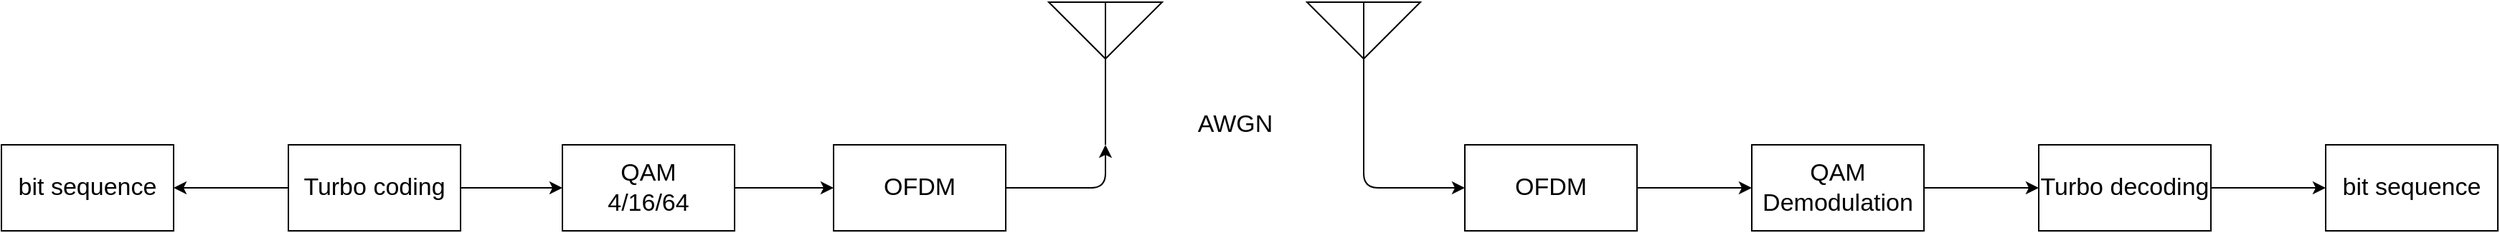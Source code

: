 <mxfile>
    <diagram id="8MXCeMSF8xFXixCwJtfb" name="Page-1">
        <mxGraphModel dx="2786" dy="1116" grid="1" gridSize="10" guides="1" tooltips="1" connect="1" arrows="1" fold="1" page="1" pageScale="1" pageWidth="850" pageHeight="1100" math="0" shadow="0">
            <root>
                <mxCell id="0"/>
                <mxCell id="1" parent="0"/>
                <mxCell id="2" value="" style="verticalLabelPosition=bottom;shadow=0;dashed=0;align=center;html=1;verticalAlign=top;shape=mxgraph.electrical.radio.aerial_-_antenna_2;fontSize=17;" parent="1" vertex="1">
                    <mxGeometry x="320" y="220" width="79" height="100" as="geometry"/>
                </mxCell>
                <mxCell id="4" style="edgeStyle=orthogonalEdgeStyle;html=1;entryX=0.5;entryY=1;entryDx=0;entryDy=0;entryPerimeter=0;fontSize=17;" parent="1" source="3" target="2" edge="1">
                    <mxGeometry relative="1" as="geometry"/>
                </mxCell>
                <mxCell id="3" value="OFDM" style="rounded=0;whiteSpace=wrap;html=1;fontSize=17;" parent="1" vertex="1">
                    <mxGeometry x="170" y="320" width="120" height="60" as="geometry"/>
                </mxCell>
                <mxCell id="8" value="" style="edgeStyle=orthogonalEdgeStyle;html=1;fontSize=17;" parent="1" source="5" target="7" edge="1">
                    <mxGeometry relative="1" as="geometry"/>
                </mxCell>
                <mxCell id="20" value="" style="edgeStyle=none;html=1;" edge="1" parent="1" source="5" target="19">
                    <mxGeometry relative="1" as="geometry"/>
                </mxCell>
                <mxCell id="5" value="Turbo coding" style="rounded=0;whiteSpace=wrap;html=1;fontSize=17;" parent="1" vertex="1">
                    <mxGeometry x="-210" y="320" width="120" height="60" as="geometry"/>
                </mxCell>
                <mxCell id="9" style="edgeStyle=orthogonalEdgeStyle;html=1;entryX=0;entryY=0.5;entryDx=0;entryDy=0;fontSize=17;" parent="1" source="7" target="3" edge="1">
                    <mxGeometry relative="1" as="geometry"/>
                </mxCell>
                <mxCell id="7" value="QAM&lt;br&gt;4/16/64" style="whiteSpace=wrap;html=1;rounded=0;fontSize=17;" parent="1" vertex="1">
                    <mxGeometry x="-19" y="320" width="120" height="60" as="geometry"/>
                </mxCell>
                <mxCell id="12" value="" style="edgeStyle=orthogonalEdgeStyle;html=1;exitX=0.5;exitY=1;exitDx=0;exitDy=0;exitPerimeter=0;fontSize=17;" parent="1" source="10" target="11" edge="1">
                    <mxGeometry relative="1" as="geometry"/>
                </mxCell>
                <mxCell id="10" value="" style="verticalLabelPosition=bottom;shadow=0;dashed=0;align=center;html=1;verticalAlign=top;shape=mxgraph.electrical.radio.aerial_-_antenna_2;fontSize=17;" parent="1" vertex="1">
                    <mxGeometry x="500" y="220" width="79" height="100" as="geometry"/>
                </mxCell>
                <mxCell id="14" value="" style="edgeStyle=orthogonalEdgeStyle;html=1;fontSize=17;" parent="1" source="11" target="13" edge="1">
                    <mxGeometry relative="1" as="geometry"/>
                </mxCell>
                <mxCell id="11" value="OFDM" style="whiteSpace=wrap;html=1;verticalAlign=middle;shadow=0;dashed=0;align=center;fontSize=17;" parent="1" vertex="1">
                    <mxGeometry x="610" y="320" width="120" height="60" as="geometry"/>
                </mxCell>
                <mxCell id="16" value="" style="edgeStyle=orthogonalEdgeStyle;html=1;fontSize=17;" parent="1" source="13" target="15" edge="1">
                    <mxGeometry relative="1" as="geometry"/>
                </mxCell>
                <mxCell id="13" value="QAM Demodulation" style="whiteSpace=wrap;html=1;verticalAlign=middle;shadow=0;dashed=0;fontSize=17;" parent="1" vertex="1">
                    <mxGeometry x="810" y="320" width="120" height="60" as="geometry"/>
                </mxCell>
                <mxCell id="22" value="" style="edgeStyle=none;html=1;" edge="1" parent="1" source="15" target="21">
                    <mxGeometry relative="1" as="geometry"/>
                </mxCell>
                <mxCell id="15" value="Turbo decoding" style="whiteSpace=wrap;html=1;verticalAlign=middle;shadow=0;dashed=0;fontSize=17;" parent="1" vertex="1">
                    <mxGeometry x="1010" y="320" width="120" height="60" as="geometry"/>
                </mxCell>
                <mxCell id="18" value="AWGN" style="text;html=1;strokeColor=none;fillColor=none;align=center;verticalAlign=middle;whiteSpace=wrap;rounded=0;fontSize=17;" parent="1" vertex="1">
                    <mxGeometry x="420" y="291" width="60" height="30" as="geometry"/>
                </mxCell>
                <mxCell id="19" value="bit sequence" style="whiteSpace=wrap;html=1;fontSize=17;rounded=0;" vertex="1" parent="1">
                    <mxGeometry x="-410" y="320" width="120" height="60" as="geometry"/>
                </mxCell>
                <mxCell id="21" value="bit sequence" style="whiteSpace=wrap;html=1;fontSize=17;shadow=0;dashed=0;" vertex="1" parent="1">
                    <mxGeometry x="1210" y="320" width="120" height="60" as="geometry"/>
                </mxCell>
            </root>
        </mxGraphModel>
    </diagram>
</mxfile>